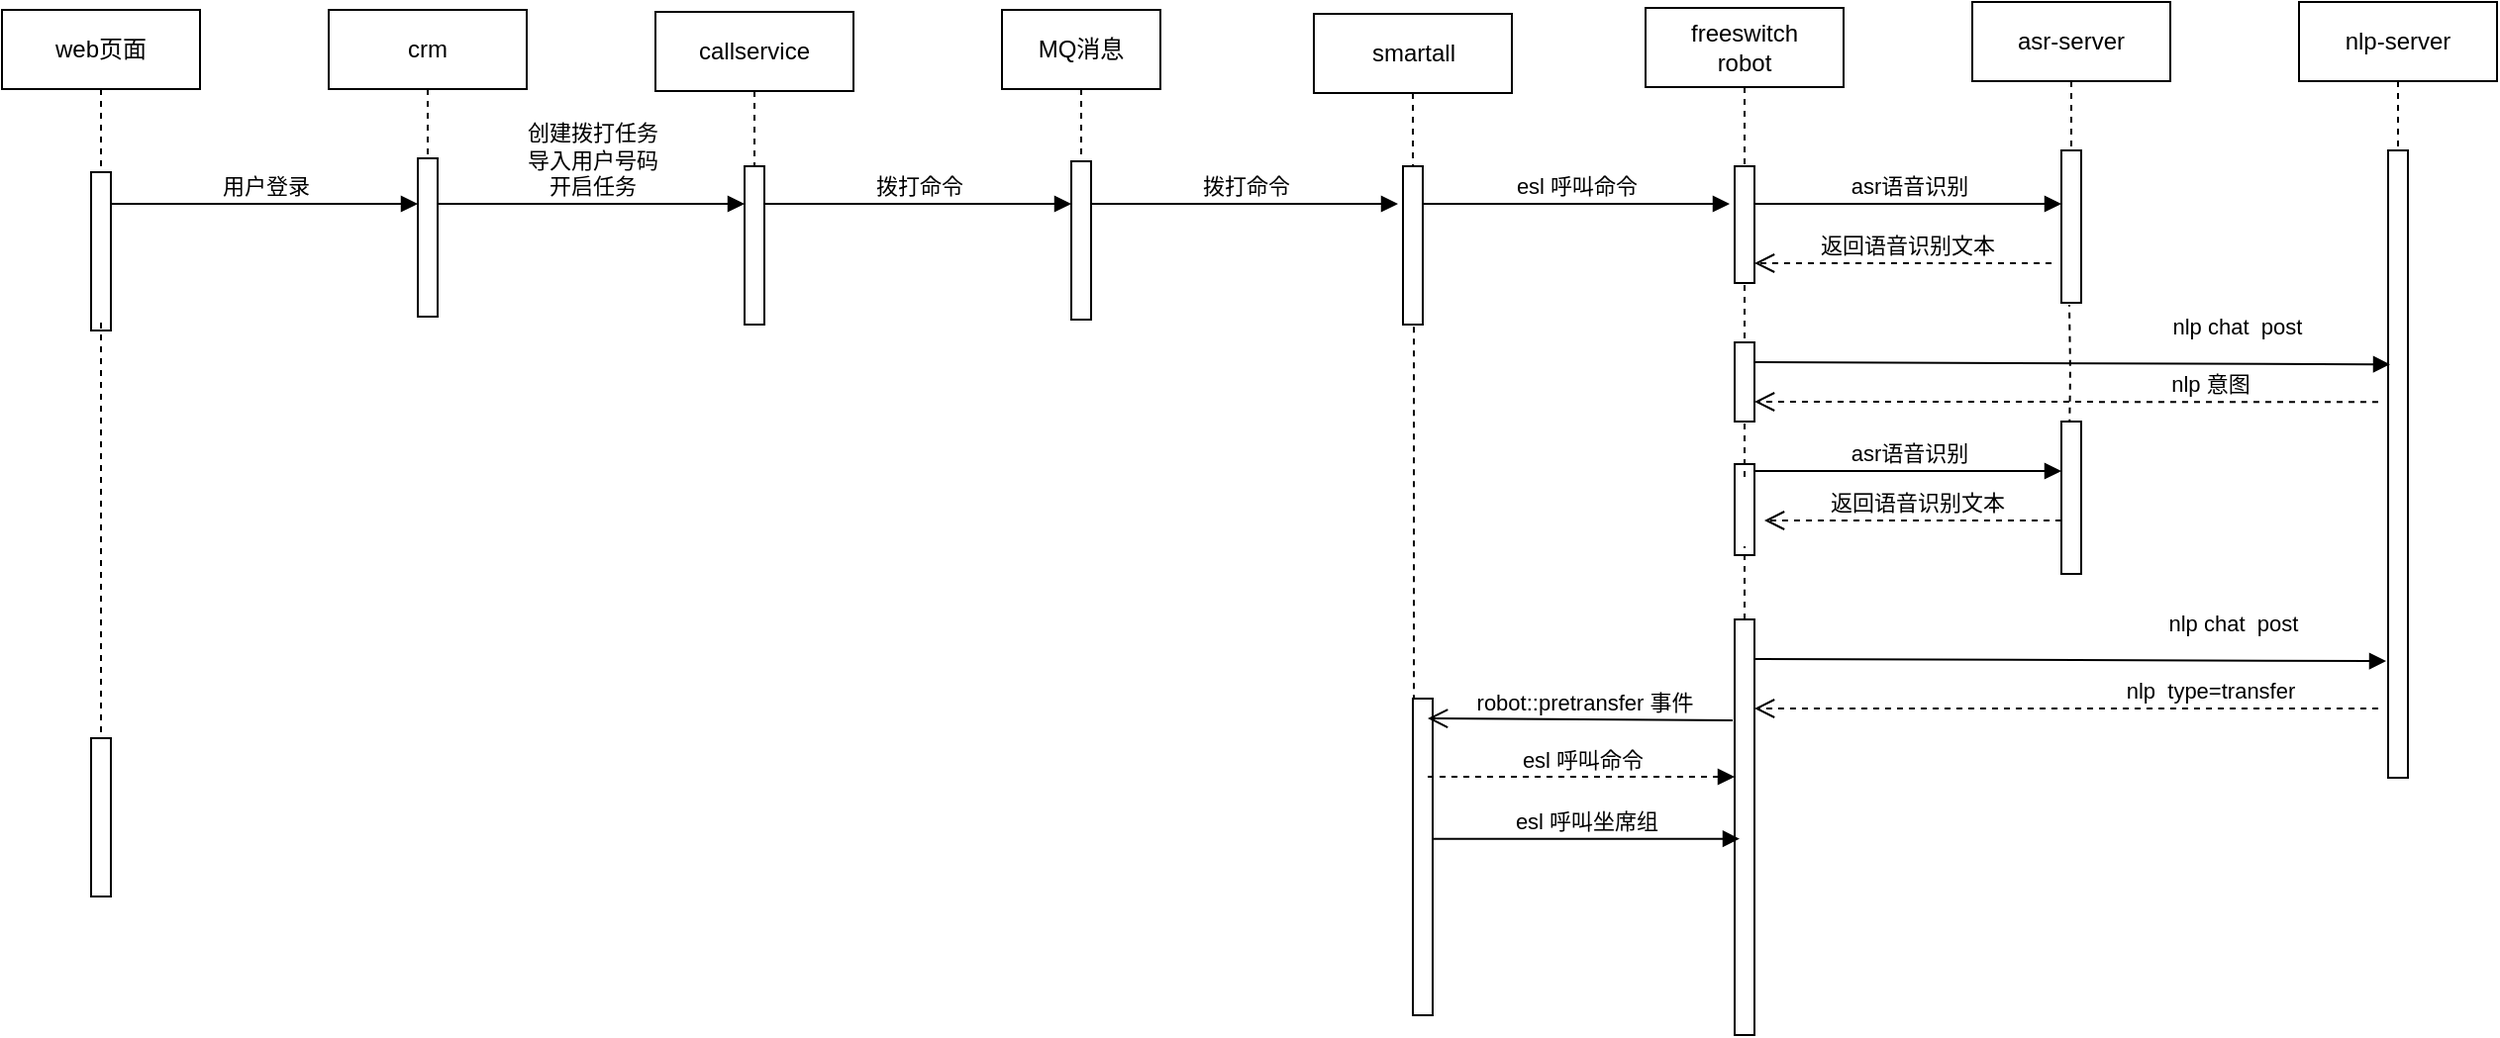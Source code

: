 <mxfile version="10.5.8" type="github"><diagram id="3mgoe-jNPa9EcW9ZpjK1" name="Page-1"><mxGraphModel dx="1500" dy="3951" grid="1" gridSize="10" guides="1" tooltips="1" connect="1" arrows="1" fold="1" page="0" pageScale="1" pageWidth="827" pageHeight="1169" background="none" math="0" shadow="0"><root><mxCell id="0"/><mxCell id="1" parent="0"/><mxCell id="B0qbbdO-0wWLb9-uWsGg-14" value="smartall" style="shape=umlLifeline;perimeter=lifelinePerimeter;whiteSpace=wrap;html=1;container=1;collapsible=0;recursiveResize=0;outlineConnect=0;" parent="1" vertex="1"><mxGeometry x="47.5" y="-3466" width="100" height="80" as="geometry"/></mxCell><mxCell id="B0qbbdO-0wWLb9-uWsGg-15" value="freeswitch&lt;br&gt;robot&lt;br&gt;" style="shape=umlLifeline;perimeter=lifelinePerimeter;whiteSpace=wrap;html=1;container=1;collapsible=0;recursiveResize=0;outlineConnect=0;" parent="1" vertex="1"><mxGeometry x="215" y="-3469" width="100" height="80" as="geometry"/></mxCell><mxCell id="B0qbbdO-0wWLb9-uWsGg-16" value="asr-server" style="shape=umlLifeline;perimeter=lifelinePerimeter;whiteSpace=wrap;html=1;container=1;collapsible=0;recursiveResize=0;outlineConnect=0;" parent="1" vertex="1"><mxGeometry x="380" y="-3472" width="100" height="80" as="geometry"/></mxCell><mxCell id="B0qbbdO-0wWLb9-uWsGg-17" value="callservice" style="shape=umlLifeline;perimeter=lifelinePerimeter;whiteSpace=wrap;html=1;container=1;collapsible=0;recursiveResize=0;outlineConnect=0;" parent="1" vertex="1"><mxGeometry x="-285" y="-3467" width="100" height="80" as="geometry"/></mxCell><mxCell id="B0qbbdO-0wWLb9-uWsGg-18" value="crm" style="shape=umlLifeline;perimeter=lifelinePerimeter;whiteSpace=wrap;html=1;container=1;collapsible=0;recursiveResize=0;outlineConnect=0;" parent="1" vertex="1"><mxGeometry x="-450" y="-3468" width="100" height="80" as="geometry"/></mxCell><mxCell id="B0qbbdO-0wWLb9-uWsGg-19" value="web页面" style="shape=umlLifeline;perimeter=lifelinePerimeter;whiteSpace=wrap;html=1;container=1;collapsible=0;recursiveResize=0;outlineConnect=0;" parent="1" vertex="1"><mxGeometry x="-615" y="-3468" width="100" height="80" as="geometry"/></mxCell><mxCell id="B0qbbdO-0wWLb9-uWsGg-20" value="" style="html=1;points=[];perimeter=orthogonalPerimeter;" parent="1" vertex="1"><mxGeometry x="260" y="-3389" width="10" height="59" as="geometry"/></mxCell><mxCell id="B0qbbdO-0wWLb9-uWsGg-21" value="" style="html=1;points=[];perimeter=orthogonalPerimeter;" parent="1" vertex="1"><mxGeometry x="425" y="-3397" width="10" height="77" as="geometry"/></mxCell><mxCell id="fr6vxEHx3baNWwD9M7RQ-88" style="edgeStyle=orthogonalEdgeStyle;rounded=0;jumpSize=6;orthogonalLoop=1;jettySize=auto;html=1;shadow=0;startArrow=block;startFill=1;endArrow=none;endFill=0;strokeWidth=1;dashed=1;" edge="1" parent="1" target="fr6vxEHx3baNWwD9M7RQ-86"><mxGeometry relative="1" as="geometry"><mxPoint x="98" y="-3320" as="sourcePoint"/><Array as="points"><mxPoint x="98" y="-3330"/><mxPoint x="98" y="-3330"/></Array></mxGeometry></mxCell><mxCell id="B0qbbdO-0wWLb9-uWsGg-22" value="" style="html=1;points=[];perimeter=orthogonalPerimeter;" parent="1" vertex="1"><mxGeometry x="92.5" y="-3389" width="10" height="80" as="geometry"/></mxCell><mxCell id="B0qbbdO-0wWLb9-uWsGg-23" value="" style="html=1;points=[];perimeter=orthogonalPerimeter;" parent="1" vertex="1"><mxGeometry x="-240" y="-3389" width="10" height="80" as="geometry"/></mxCell><mxCell id="B0qbbdO-0wWLb9-uWsGg-24" value="" style="html=1;points=[];perimeter=orthogonalPerimeter;" parent="1" vertex="1"><mxGeometry x="-405" y="-3393" width="10" height="80" as="geometry"/></mxCell><mxCell id="B0qbbdO-0wWLb9-uWsGg-25" value="" style="html=1;points=[];perimeter=orthogonalPerimeter;" parent="1" vertex="1"><mxGeometry x="-570" y="-3386" width="10" height="80" as="geometry"/></mxCell><mxCell id="fr6vxEHx3baNWwD9M7RQ-2" value="用户登录" style="html=1;verticalAlign=bottom;endArrow=block;" edge="1" parent="1"><mxGeometry width="80" relative="1" as="geometry"><mxPoint x="-560" y="-3370" as="sourcePoint"/><mxPoint x="-405" y="-3370" as="targetPoint"/></mxGeometry></mxCell><mxCell id="fr6vxEHx3baNWwD9M7RQ-11" value="MQ消息" style="shape=umlLifeline;perimeter=lifelinePerimeter;whiteSpace=wrap;html=1;container=1;collapsible=0;recursiveResize=0;outlineConnect=0;" vertex="1" parent="1"><mxGeometry x="-110" y="-3468" width="80" height="80" as="geometry"/></mxCell><mxCell id="fr6vxEHx3baNWwD9M7RQ-12" value="" style="html=1;points=[];perimeter=orthogonalPerimeter;" vertex="1" parent="1"><mxGeometry x="-75" y="-3391.5" width="10" height="80" as="geometry"/></mxCell><mxCell id="fr6vxEHx3baNWwD9M7RQ-17" value="创建拨打任务&lt;br&gt;导入用户号码&lt;br&gt;开启任务&lt;br&gt;" style="html=1;verticalAlign=bottom;endArrow=block;" edge="1" parent="1"><mxGeometry width="80" relative="1" as="geometry"><mxPoint x="-395" y="-3370" as="sourcePoint"/><mxPoint x="-240" y="-3370" as="targetPoint"/></mxGeometry></mxCell><mxCell id="fr6vxEHx3baNWwD9M7RQ-18" value="拨打命令" style="html=1;verticalAlign=bottom;endArrow=block;" edge="1" parent="1"><mxGeometry width="80" relative="1" as="geometry"><mxPoint x="-230" y="-3370" as="sourcePoint"/><mxPoint x="-75" y="-3370" as="targetPoint"/></mxGeometry></mxCell><mxCell id="fr6vxEHx3baNWwD9M7RQ-20" value="esl 呼叫命令" style="html=1;verticalAlign=bottom;endArrow=block;" edge="1" parent="1"><mxGeometry width="80" relative="1" as="geometry"><mxPoint x="102.5" y="-3370" as="sourcePoint"/><mxPoint x="257.5" y="-3370" as="targetPoint"/></mxGeometry></mxCell><mxCell id="fr6vxEHx3baNWwD9M7RQ-28" value="拨打命令" style="html=1;verticalAlign=bottom;endArrow=block;" edge="1" parent="1"><mxGeometry width="80" relative="1" as="geometry"><mxPoint x="-65" y="-3370" as="sourcePoint"/><mxPoint x="90" y="-3370" as="targetPoint"/></mxGeometry></mxCell><mxCell id="fr6vxEHx3baNWwD9M7RQ-31" value="nlp-server" style="shape=umlLifeline;perimeter=lifelinePerimeter;whiteSpace=wrap;html=1;container=1;collapsible=0;recursiveResize=0;outlineConnect=0;" vertex="1" parent="1"><mxGeometry x="545" y="-3472" width="100" height="80" as="geometry"/></mxCell><mxCell id="fr6vxEHx3baNWwD9M7RQ-32" value="" style="html=1;points=[];perimeter=orthogonalPerimeter;" vertex="1" parent="1"><mxGeometry x="590" y="-3397" width="10" height="317" as="geometry"/></mxCell><mxCell id="fr6vxEHx3baNWwD9M7RQ-36" value="asr语音识别" style="html=1;verticalAlign=bottom;endArrow=block;" edge="1" parent="1"><mxGeometry width="80" relative="1" as="geometry"><mxPoint x="270" y="-3370" as="sourcePoint"/><mxPoint x="425" y="-3370" as="targetPoint"/></mxGeometry></mxCell><mxCell id="fr6vxEHx3baNWwD9M7RQ-38" value="返回语音识别文本" style="html=1;verticalAlign=bottom;endArrow=open;dashed=1;endSize=8;rounded=0;" edge="1" parent="1"><mxGeometry x="-0.026" relative="1" as="geometry"><mxPoint x="420" y="-3340" as="sourcePoint"/><mxPoint x="270" y="-3340" as="targetPoint"/><mxPoint as="offset"/></mxGeometry></mxCell><mxCell id="fr6vxEHx3baNWwD9M7RQ-68" value="asr语音识别" style="html=1;verticalAlign=bottom;endArrow=block;" edge="1" parent="1"><mxGeometry width="80" relative="1" as="geometry"><mxPoint x="270" y="-3235" as="sourcePoint"/><mxPoint x="425" y="-3235" as="targetPoint"/></mxGeometry></mxCell><mxCell id="fr6vxEHx3baNWwD9M7RQ-69" value="返回语音识别文本" style="html=1;verticalAlign=bottom;endArrow=open;dashed=1;endSize=8;rounded=0;" edge="1" parent="1"><mxGeometry x="-0.026" relative="1" as="geometry"><mxPoint x="425" y="-3210" as="sourcePoint"/><mxPoint x="275" y="-3210" as="targetPoint"/><mxPoint as="offset"/></mxGeometry></mxCell><mxCell id="fr6vxEHx3baNWwD9M7RQ-70" value="nlp chat &amp;nbsp;post&amp;nbsp;" style="html=1;verticalAlign=bottom;endArrow=block;entryX=0.1;entryY=0.341;entryDx=0;entryDy=0;entryPerimeter=0;" edge="1" parent="1" target="fr6vxEHx3baNWwD9M7RQ-32"><mxGeometry x="0.524" y="10" width="80" relative="1" as="geometry"><mxPoint x="270" y="-3290" as="sourcePoint"/><mxPoint x="580" y="-3290" as="targetPoint"/><mxPoint as="offset"/></mxGeometry></mxCell><mxCell id="fr6vxEHx3baNWwD9M7RQ-71" value="nlp 意图" style="html=1;verticalAlign=bottom;endArrow=open;endSize=8;rounded=0;exitX=-0.5;exitY=0.401;exitDx=0;exitDy=0;exitPerimeter=0;dashed=1;" edge="1" parent="1" source="fr6vxEHx3baNWwD9M7RQ-32"><mxGeometry x="-0.46" relative="1" as="geometry"><mxPoint x="567" y="-3269.5" as="sourcePoint"/><mxPoint x="270" y="-3270" as="targetPoint"/><mxPoint as="offset"/></mxGeometry></mxCell><mxCell id="fr6vxEHx3baNWwD9M7RQ-79" value="" style="edgeStyle=orthogonalEdgeStyle;rounded=1;jumpSize=6;orthogonalLoop=1;jettySize=auto;html=1;shadow=0;dashed=1;startArrow=block;startFill=1;endArrow=none;endFill=0;strokeWidth=1;entryX=0.4;entryY=1.013;entryDx=0;entryDy=0;entryPerimeter=0;" edge="1" parent="1" target="B0qbbdO-0wWLb9-uWsGg-21"><mxGeometry relative="1" as="geometry"><mxPoint x="429" y="-3250" as="sourcePoint"/><mxPoint x="430" y="-3310" as="targetPoint"/></mxGeometry></mxCell><mxCell id="fr6vxEHx3baNWwD9M7RQ-76" value="" style="html=1;points=[];perimeter=orthogonalPerimeter;" vertex="1" parent="1"><mxGeometry x="425" y="-3260" width="10" height="77" as="geometry"/></mxCell><mxCell id="fr6vxEHx3baNWwD9M7RQ-81" value="nlp chat &amp;nbsp;post&amp;nbsp;" style="html=1;verticalAlign=bottom;endArrow=block;entryX=-0.1;entryY=0.814;entryDx=0;entryDy=0;entryPerimeter=0;" edge="1" parent="1" target="fr6vxEHx3baNWwD9M7RQ-32"><mxGeometry x="0.524" y="10" width="80" relative="1" as="geometry"><mxPoint x="270" y="-3140" as="sourcePoint"/><mxPoint x="550" y="-3140" as="targetPoint"/><mxPoint as="offset"/></mxGeometry></mxCell><mxCell id="fr6vxEHx3baNWwD9M7RQ-86" value="" style="html=1;points=[];perimeter=orthogonalPerimeter;" vertex="1" parent="1"><mxGeometry x="97.5" y="-3120" width="10" height="160" as="geometry"/></mxCell><mxCell id="fr6vxEHx3baNWwD9M7RQ-89" value="robot::pretransfer 事件" style="html=1;verticalAlign=bottom;endArrow=open;endSize=8;rounded=0;entryX=1.3;entryY=0.69;entryDx=0;entryDy=0;entryPerimeter=0;" edge="1" parent="1"><mxGeometry x="-0.026" relative="1" as="geometry"><mxPoint x="259" y="-3109" as="sourcePoint"/><mxPoint x="105" y="-3110" as="targetPoint"/><mxPoint as="offset"/></mxGeometry></mxCell><mxCell id="fr6vxEHx3baNWwD9M7RQ-90" value="esl 呼叫命令" style="html=1;verticalAlign=bottom;endArrow=block;dashed=1;" edge="1" parent="1"><mxGeometry width="80" relative="1" as="geometry"><mxPoint x="105" y="-3080.5" as="sourcePoint"/><mxPoint x="260" y="-3080.5" as="targetPoint"/></mxGeometry></mxCell><mxCell id="fr6vxEHx3baNWwD9M7RQ-93" value="" style="html=1;points=[];perimeter=orthogonalPerimeter;" vertex="1" parent="1"><mxGeometry x="260" y="-3300" width="10" height="40" as="geometry"/></mxCell><mxCell id="fr6vxEHx3baNWwD9M7RQ-95" value="" style="edgeStyle=orthogonalEdgeStyle;rounded=1;jumpSize=6;orthogonalLoop=1;jettySize=auto;html=1;shadow=0;dashed=1;startArrow=none;startFill=0;endArrow=none;endFill=0;strokeWidth=1;" edge="1" parent="1"><mxGeometry relative="1" as="geometry"><mxPoint x="265" y="-3302" as="sourcePoint"/><mxPoint x="265" y="-3330" as="targetPoint"/></mxGeometry></mxCell><mxCell id="fr6vxEHx3baNWwD9M7RQ-96" value="" style="html=1;points=[];perimeter=orthogonalPerimeter;" vertex="1" parent="1"><mxGeometry x="260" y="-3238.5" width="10" height="46" as="geometry"/></mxCell><mxCell id="fr6vxEHx3baNWwD9M7RQ-99" value="" style="edgeStyle=orthogonalEdgeStyle;rounded=1;jumpSize=6;orthogonalLoop=1;jettySize=auto;html=1;shadow=0;dashed=1;startArrow=none;startFill=0;endArrow=none;endFill=0;strokeWidth=1;" edge="1" parent="1"><mxGeometry relative="1" as="geometry"><mxPoint x="265" y="-3232" as="sourcePoint"/><mxPoint x="265" y="-3260" as="targetPoint"/></mxGeometry></mxCell><mxCell id="fr6vxEHx3baNWwD9M7RQ-100" value="" style="html=1;points=[];perimeter=orthogonalPerimeter;" vertex="1" parent="1"><mxGeometry x="260" y="-3160" width="10" height="210" as="geometry"/></mxCell><mxCell id="fr6vxEHx3baNWwD9M7RQ-102" value="" style="edgeStyle=orthogonalEdgeStyle;rounded=1;jumpSize=6;orthogonalLoop=1;jettySize=auto;html=1;shadow=0;dashed=1;startArrow=none;startFill=0;endArrow=none;endFill=0;strokeWidth=1;" edge="1" parent="1" source="fr6vxEHx3baNWwD9M7RQ-100"><mxGeometry relative="1" as="geometry"><mxPoint x="265" y="-3169" as="sourcePoint"/><mxPoint x="265" y="-3197" as="targetPoint"/></mxGeometry></mxCell><mxCell id="fr6vxEHx3baNWwD9M7RQ-103" value="nlp &amp;nbsp;type=transfer" style="html=1;verticalAlign=bottom;endArrow=open;endSize=8;rounded=0;exitX=-0.5;exitY=0.401;exitDx=0;exitDy=0;exitPerimeter=0;dashed=1;" edge="1" parent="1"><mxGeometry x="-0.46" relative="1" as="geometry"><mxPoint x="585" y="-3115" as="sourcePoint"/><mxPoint x="270" y="-3115" as="targetPoint"/><mxPoint as="offset"/></mxGeometry></mxCell><mxCell id="fr6vxEHx3baNWwD9M7RQ-105" value="" style="html=1;points=[];perimeter=orthogonalPerimeter;" vertex="1" parent="1"><mxGeometry x="-570" y="-3100" width="10" height="80" as="geometry"/></mxCell><mxCell id="fr6vxEHx3baNWwD9M7RQ-107" style="edgeStyle=orthogonalEdgeStyle;rounded=0;jumpSize=6;orthogonalLoop=1;jettySize=auto;html=1;shadow=0;startArrow=none;startFill=0;endArrow=none;endFill=0;strokeWidth=1;dashed=1;exitX=0.5;exitY=0.95;exitDx=0;exitDy=0;exitPerimeter=0;" edge="1" parent="1" source="B0qbbdO-0wWLb9-uWsGg-25" target="fr6vxEHx3baNWwD9M7RQ-105"><mxGeometry relative="1" as="geometry"><mxPoint x="-565" y="-3267.5" as="sourcePoint"/><mxPoint x="-565" y="-3107.5" as="targetPoint"/><Array as="points"/></mxGeometry></mxCell><mxCell id="fr6vxEHx3baNWwD9M7RQ-108" value="esl 呼叫坐席组" style="html=1;verticalAlign=bottom;endArrow=block;" edge="1" parent="1"><mxGeometry width="80" relative="1" as="geometry"><mxPoint x="107.5" y="-3049.167" as="sourcePoint"/><mxPoint x="262.5" y="-3049.167" as="targetPoint"/></mxGeometry></mxCell></root></mxGraphModel></diagram></mxfile>